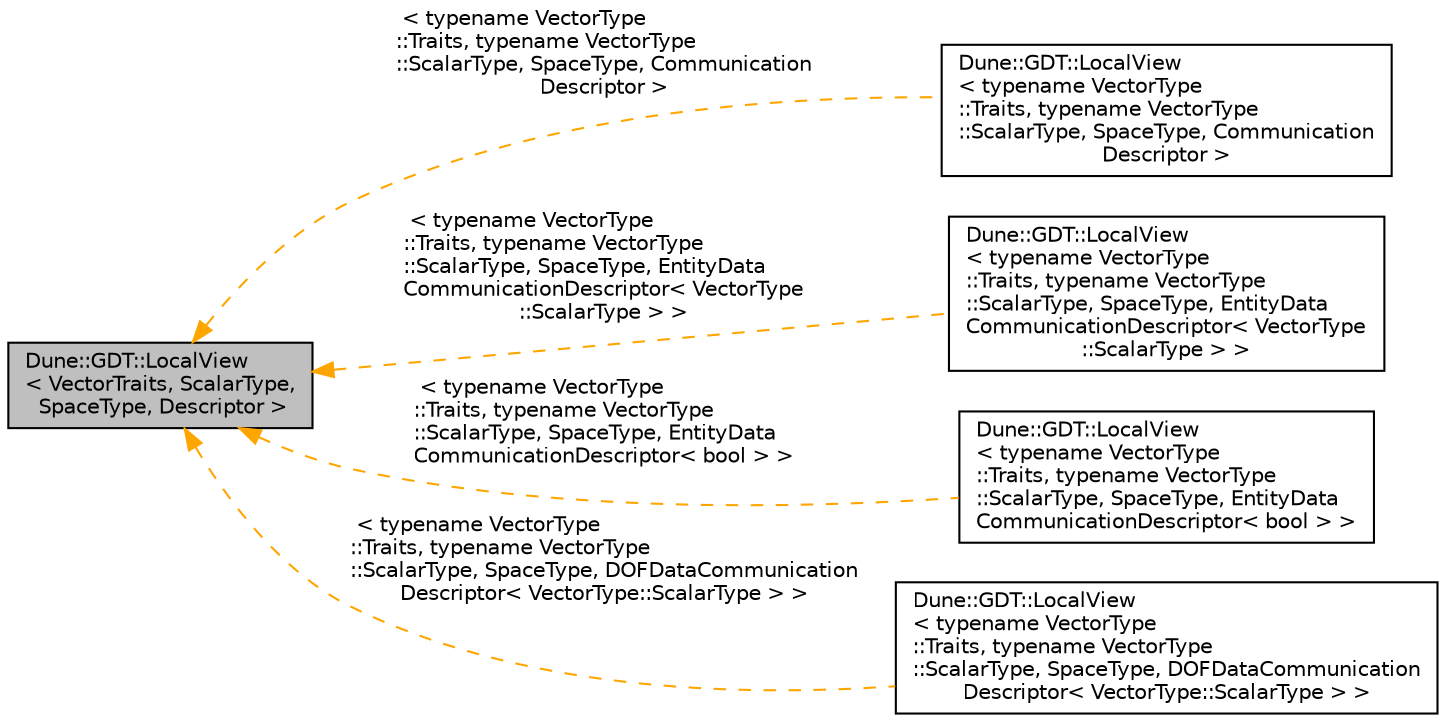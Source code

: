 digraph "Dune::GDT::LocalView&lt; VectorTraits, ScalarType, SpaceType, Descriptor &gt;"
{
  edge [fontname="Helvetica",fontsize="10",labelfontname="Helvetica",labelfontsize="10"];
  node [fontname="Helvetica",fontsize="10",shape=record];
  rankdir="LR";
  Node1 [label="Dune::GDT::LocalView\l\< VectorTraits, ScalarType,\l SpaceType, Descriptor \>",height=0.2,width=0.4,color="black", fillcolor="grey75", style="filled", fontcolor="black"];
  Node1 -> Node2 [dir="back",color="orange",fontsize="10",style="dashed",label=" \< typename VectorType\l::Traits, typename VectorType\l::ScalarType, SpaceType, Communication\lDescriptor \>" ,fontname="Helvetica"];
  Node2 [label="Dune::GDT::LocalView\l\< typename VectorType\l::Traits, typename VectorType\l::ScalarType, SpaceType, Communication\lDescriptor \>",height=0.2,width=0.4,color="black", fillcolor="white", style="filled",URL="$a00326.html"];
  Node1 -> Node3 [dir="back",color="orange",fontsize="10",style="dashed",label=" \< typename VectorType\l::Traits, typename VectorType\l::ScalarType, SpaceType, EntityData\lCommunicationDescriptor\< VectorType\l::ScalarType \> \>" ,fontname="Helvetica"];
  Node3 [label="Dune::GDT::LocalView\l\< typename VectorType\l::Traits, typename VectorType\l::ScalarType, SpaceType, EntityData\lCommunicationDescriptor\< VectorType\l::ScalarType \> \>",height=0.2,width=0.4,color="black", fillcolor="white", style="filled",URL="$a00326.html"];
  Node1 -> Node4 [dir="back",color="orange",fontsize="10",style="dashed",label=" \< typename VectorType\l::Traits, typename VectorType\l::ScalarType, SpaceType, EntityData\lCommunicationDescriptor\< bool \> \>" ,fontname="Helvetica"];
  Node4 [label="Dune::GDT::LocalView\l\< typename VectorType\l::Traits, typename VectorType\l::ScalarType, SpaceType, EntityData\lCommunicationDescriptor\< bool \> \>",height=0.2,width=0.4,color="black", fillcolor="white", style="filled",URL="$a00326.html"];
  Node1 -> Node5 [dir="back",color="orange",fontsize="10",style="dashed",label=" \< typename VectorType\l::Traits, typename VectorType\l::ScalarType, SpaceType, DOFDataCommunication\lDescriptor\< VectorType::ScalarType \> \>" ,fontname="Helvetica"];
  Node5 [label="Dune::GDT::LocalView\l\< typename VectorType\l::Traits, typename VectorType\l::ScalarType, SpaceType, DOFDataCommunication\lDescriptor\< VectorType::ScalarType \> \>",height=0.2,width=0.4,color="black", fillcolor="white", style="filled",URL="$a00326.html"];
}
